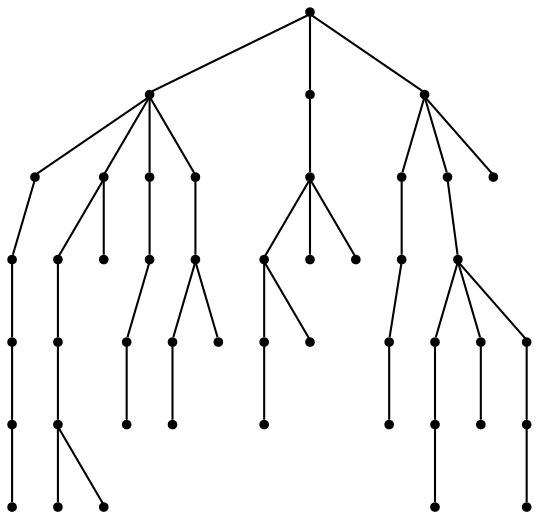 graph {
  node [shape=point,comment="{\"directed\":false,\"doi\":\"10.1007/978-3-030-35802-0_32\",\"figure\":\"1 (1)\"}"]

  v0 [pos="632.7203670506838,330.2517623599184"]
  v1 [pos="632.7205737130412,297.42326896364125"]
  v2 [pos="632.7203670506838,363.08201236470586"]
  v3 [pos="632.7203670506838,395.9115946992903"]
  v4 [pos="632.7203670506838,428.74243288973264"]
  v5 [pos="583.4731564759195,330.2530579580505"]
  v6 [pos="599.8883157393802,297.42326896364125"]
  v7 [pos="567.0580608008765,297.42326896364125"]
  v8 [pos="583.4750164371371,363.08201236470586"]
  v9 [pos="583.4750164371371,395.9115946992903"]
  v10 [pos="583.4731564759195,428.7404378275785"]
  v11 [pos="608.0958317826928,395.9096075855909"]
  v12 [pos="550.6437440839503,363.08201236470586"]
  v13 [pos="550.6450317494086,330.2530579580505"]
  v14 [pos="550.6437440839503,395.9115946992903"]
  v15 [pos="550.6437440839503,428.74243288973264"]
  v16 [pos="526.0200672595982,363.08201236470586"]
  v17 [pos="526.0181755041717,330.2530579580504"]
  v18 [pos="509.6061718159393,461.57246828624056"]
  v19 [pos="509.60514645270393,428.74243288973264"]
  v20 [pos="509.6061718159393,395.9096075855909"]
  v21 [pos="493.1900348805566,363.08085983876026"]
  v22 [pos="431.6322974047313,395.90960758559095"]
  v23 [pos="415.21906169090596,363.08201236470586"]
  v24 [pos="431.6322974047313,428.7404378275785"]
  v25 [pos="464.46460306970573,395.90960758559095"]
  v26 [pos="431.6341891601578,461.5722218841418"]
  v27 [pos="431.6322974047313,494.40225330642227"]
  v28 [pos="398.8020742604365,395.9096075855909"]
  v29 [pos="349.55672364688985,461.5724682862405"]
  v30 [pos="448.04950739466267,363.08085983876026"]
  v31 [pos="415.2192524561591,330.2530579580504"]
  v32 [pos="349.55756619342435,428.74243288973264"]
  v33 [pos="316.7275497114871,428.74243288973264"]
  v34 [pos="349.55756619342435,363.08201236470586"]
  v35 [pos="349.55672364688985,330.2530579580504"]
  v36 [pos="349.55756619342435,395.9115946992903"]
  v37 [pos="374.1773005358791,428.7404378275785"]
  v38 [pos="324.933841677759,330.2517623599184"]
  v39 [pos="324.9361467579006,297.42326896364125"]
  v40 [pos="324.933841677759,363.08201236470586"]
  v41 [pos="296.2086324263701,395.9096075855909"]
  v42 [pos="296.207392452225,363.08201236470586"]
  v43 [pos="296.20863242637006,330.2530579580504"]
  v44 [pos="267.4830177988183,363.08201236470586"]
  v45 [pos="267.4830177988183,330.2517623599184"]
  v46 [pos="267.4832324097281,297.42326896364125"]

  v0 -- v1 [id="-1",pos="632.7203670506838,330.2517623599184 632.7205737130412,297.42326896364125 632.7205737130412,297.42326896364125 632.7205737130412,297.42326896364125"]
  v44 -- v45 [id="-2",pos="267.4830177988183,363.08201236470586 267.4830177988183,330.2517623599184 267.4830177988183,330.2517623599184 267.4830177988183,330.2517623599184"]
  v45 -- v46 [id="-3",pos="267.4830177988183,330.2517623599184 267.4832324097281,297.42326896364125 267.4832324097281,297.42326896364125 267.4832324097281,297.42326896364125"]
  v41 -- v40 [id="-4",pos="296.2086324263701,395.9096075855909 324.933841677759,363.08201236470586 324.933841677759,363.08201236470586 324.933841677759,363.08201236470586"]
  v41 -- v42 [id="-5",pos="296.2086324263701,395.9096075855909 296.207392452225,363.08201236470586 296.207392452225,363.08201236470586 296.207392452225,363.08201236470586"]
  v41 -- v44 [id="-6",pos="296.2086324263701,395.9096075855909 267.4830177988183,363.08201236470586 267.4830177988183,363.08201236470586 267.4830177988183,363.08201236470586"]
  v42 -- v43 [id="-7",pos="296.207392452225,363.08201236470586 296.20863242637006,330.2530579580504 296.20863242637006,330.2530579580504 296.20863242637006,330.2530579580504"]
  v33 -- v41 [id="-8",pos="316.7275497114871,428.74243288973264 296.2086324263701,395.9096075855909 296.2086324263701,395.9096075855909 296.2086324263701,395.9096075855909"]
  v40 -- v38 [id="-9",pos="324.933841677759,363.08201236470586 324.933841677759,330.2517623599184 324.933841677759,330.2517623599184 324.933841677759,330.2517623599184"]
  v38 -- v39 [id="-10",pos="324.933841677759,330.2517623599184 324.9361467579006,297.42326896364125 324.9361467579006,297.42326896364125 324.9361467579006,297.42326896364125"]
  v29 -- v37 [id="-11",pos="349.55672364688985,461.5724682862405 374.1773005358791,428.7404378275785 374.1773005358791,428.7404378275785 374.1773005358791,428.7404378275785"]
  v32 -- v36 [id="-12",pos="349.55756619342435,428.74243288973264 349.55756619342435,395.9115946992903 349.55756619342435,395.9115946992903 349.55756619342435,395.9115946992903"]
  v36 -- v34 [id="-13",pos="349.55756619342435,395.9115946992903 349.55756619342435,363.08201236470586 349.55756619342435,363.08201236470586 349.55756619342435,363.08201236470586"]
  v34 -- v35 [id="-14",pos="349.55756619342435,363.08201236470586 349.55672364688985,330.2530579580504 349.55672364688985,330.2530579580504 349.55672364688985,330.2530579580504"]
  v29 -- v33 [id="-15",pos="349.55672364688985,461.5724682862405 316.7275497114871,428.74243288973264 316.7275497114871,428.74243288973264 316.7275497114871,428.74243288973264"]
  v29 -- v32 [id="-16",pos="349.55672364688985,461.5724682862405 349.55756619342435,428.74243288973264 349.55756619342435,428.74243288973264 349.55756619342435,428.74243288973264"]
  v23 -- v31 [id="-17",pos="415.21906169090596,363.08201236470586 415.2192524561591,330.2530579580504 415.2192524561591,330.2530579580504 415.2192524561591,330.2530579580504"]
  v22 -- v30 [id="-18",pos="431.6322974047313,395.90960758559095 448.04950739466267,363.08085983876026 448.04950739466267,363.08085983876026 448.04950739466267,363.08085983876026"]
  v24 -- v22 [id="-19",pos="431.6322974047313,428.7404378275785 431.6322974047313,395.90960758559095 431.6322974047313,395.90960758559095 431.6322974047313,395.90960758559095"]
  v27 -- v18 [id="-20",pos="431.6322974047313,494.40225330642227 509.6061718159393,461.57246828624056 509.6061718159393,461.57246828624056 509.6061718159393,461.57246828624056"]
  v27 -- v29 [id="-21",pos="431.6322974047313,494.40225330642227 349.55672364688985,461.5724682862405 349.55672364688985,461.5724682862405 349.55672364688985,461.5724682862405"]
  v24 -- v28 [id="-22",pos="431.6322974047313,428.7404378275785 398.8020742604365,395.9096075855909 398.8020742604365,395.9096075855909 398.8020742604365,395.9096075855909"]
  v27 -- v26 [id="-23",pos="431.6322974047313,494.40225330642227 431.6341891601578,461.5722218841418 431.6341891601578,461.5722218841418 431.6341891601578,461.5722218841418"]
  v26 -- v24 [id="-24",pos="431.6341891601578,461.5722218841418 431.6322974047313,428.7404378275785 431.6322974047313,428.7404378275785 431.6322974047313,428.7404378275785"]
  v24 -- v25 [id="-25",pos="431.6322974047313,428.7404378275785 464.46460306970573,395.90960758559095 464.46460306970573,395.90960758559095 464.46460306970573,395.90960758559095"]
  v22 -- v23 [id="-26",pos="431.6322974047313,395.90960758559095 415.21906169090596,363.08201236470586 415.21906169090596,363.08201236470586 415.21906169090596,363.08201236470586"]
  v20 -- v16 [id="-27",pos="509.6061718159393,395.9096075855909 526.0200672595982,363.08201236470586 526.0200672595982,363.08201236470586 526.0200672595982,363.08201236470586"]
  v19 -- v20 [id="-28",pos="509.60514645270393,428.74243288973264 509.6061718159393,395.9096075855909 509.6061718159393,395.9096075855909 509.6061718159393,395.9096075855909"]
  v18 -- v10 [id="-29",pos="509.6061718159393,461.57246828624056 583.4731564759195,428.7404378275785 583.4731564759195,428.7404378275785 583.4731564759195,428.7404378275785"]
  v18 -- v15 [id="-30",pos="509.6061718159393,461.57246828624056 550.6437440839503,428.74243288973264 550.6437440839503,428.74243288973264 550.6437440839503,428.74243288973264"]
  v20 -- v21 [id="-31",pos="509.6061718159393,395.9096075855909 493.1900348805566,363.08085983876026 493.1900348805566,363.08085983876026 493.1900348805566,363.08085983876026"]
  v18 -- v19 [id="-32",pos="509.6061718159393,461.57246828624056 509.60514645270393,428.74243288973264 509.60514645270393,428.74243288973264 509.60514645270393,428.74243288973264"]
  v18 -- v4 [id="-33",pos="509.6061718159393,461.57246828624056 632.7203670506838,428.74243288973264 632.7203670506838,428.74243288973264 632.7203670506838,428.74243288973264"]
  v16 -- v17 [id="-34",pos="526.0200672595982,363.08201236470586 526.0181755041717,330.2530579580504 526.0181755041717,330.2530579580504 526.0181755041717,330.2530579580504"]
  v15 -- v14 [id="-35",pos="550.6437440839503,428.74243288973264 550.6437440839503,395.9115946992903 550.6437440839503,395.9115946992903 550.6437440839503,395.9115946992903"]
  v14 -- v12 [id="-36",pos="550.6437440839503,395.9115946992903 550.6437440839503,363.08201236470586 550.6437440839503,363.08201236470586 550.6437440839503,363.08201236470586"]
  v12 -- v13 [id="-37",pos="550.6437440839503,363.08201236470586 550.6450317494086,330.2530579580505 550.6450317494086,330.2530579580505 550.6450317494086,330.2530579580505"]
  v10 -- v11 [id="-38",pos="583.4731564759195,428.7404378275785 608.0958317826928,395.9096075855909 608.0958317826928,395.9096075855909 608.0958317826928,395.9096075855909"]
  v10 -- v9 [id="-39",pos="583.4731564759195,428.7404378275785 583.4750164371371,395.9115946992903 583.4750164371371,395.9115946992903 583.4750164371371,395.9115946992903"]
  v9 -- v8 [id="-40",pos="583.4750164371371,395.9115946992903 583.4750164371371,363.08201236470586 583.4750164371371,363.08201236470586 583.4750164371371,363.08201236470586"]
  v8 -- v5 [id="-41",pos="583.4750164371371,363.08201236470586 583.4731564759195,330.2530579580505 583.4731564759195,330.2530579580505 583.4731564759195,330.2530579580505"]
  v5 -- v7 [id="-42",pos="583.4731564759195,330.2530579580505 567.0580608008765,297.42326896364125 567.0580608008765,297.42326896364125 567.0580608008765,297.42326896364125"]
  v5 -- v6 [id="-43",pos="583.4731564759195,330.2530579580505 599.8883157393802,297.42326896364125 599.8883157393802,297.42326896364125 599.8883157393802,297.42326896364125"]
  v4 -- v3 [id="-44",pos="632.7203670506838,428.74243288973264 632.7203670506838,395.9115946992903 632.7203670506838,395.9115946992903 632.7203670506838,395.9115946992903"]
  v3 -- v2 [id="-45",pos="632.7203670506838,395.9115946992903 632.7203670506838,363.08201236470586 632.7203670506838,363.08201236470586 632.7203670506838,363.08201236470586"]
  v2 -- v0 [id="-46",pos="632.7203670506838,363.08201236470586 632.7203670506838,330.2517623599184 632.7203670506838,330.2517623599184 632.7203670506838,330.2517623599184"]
}